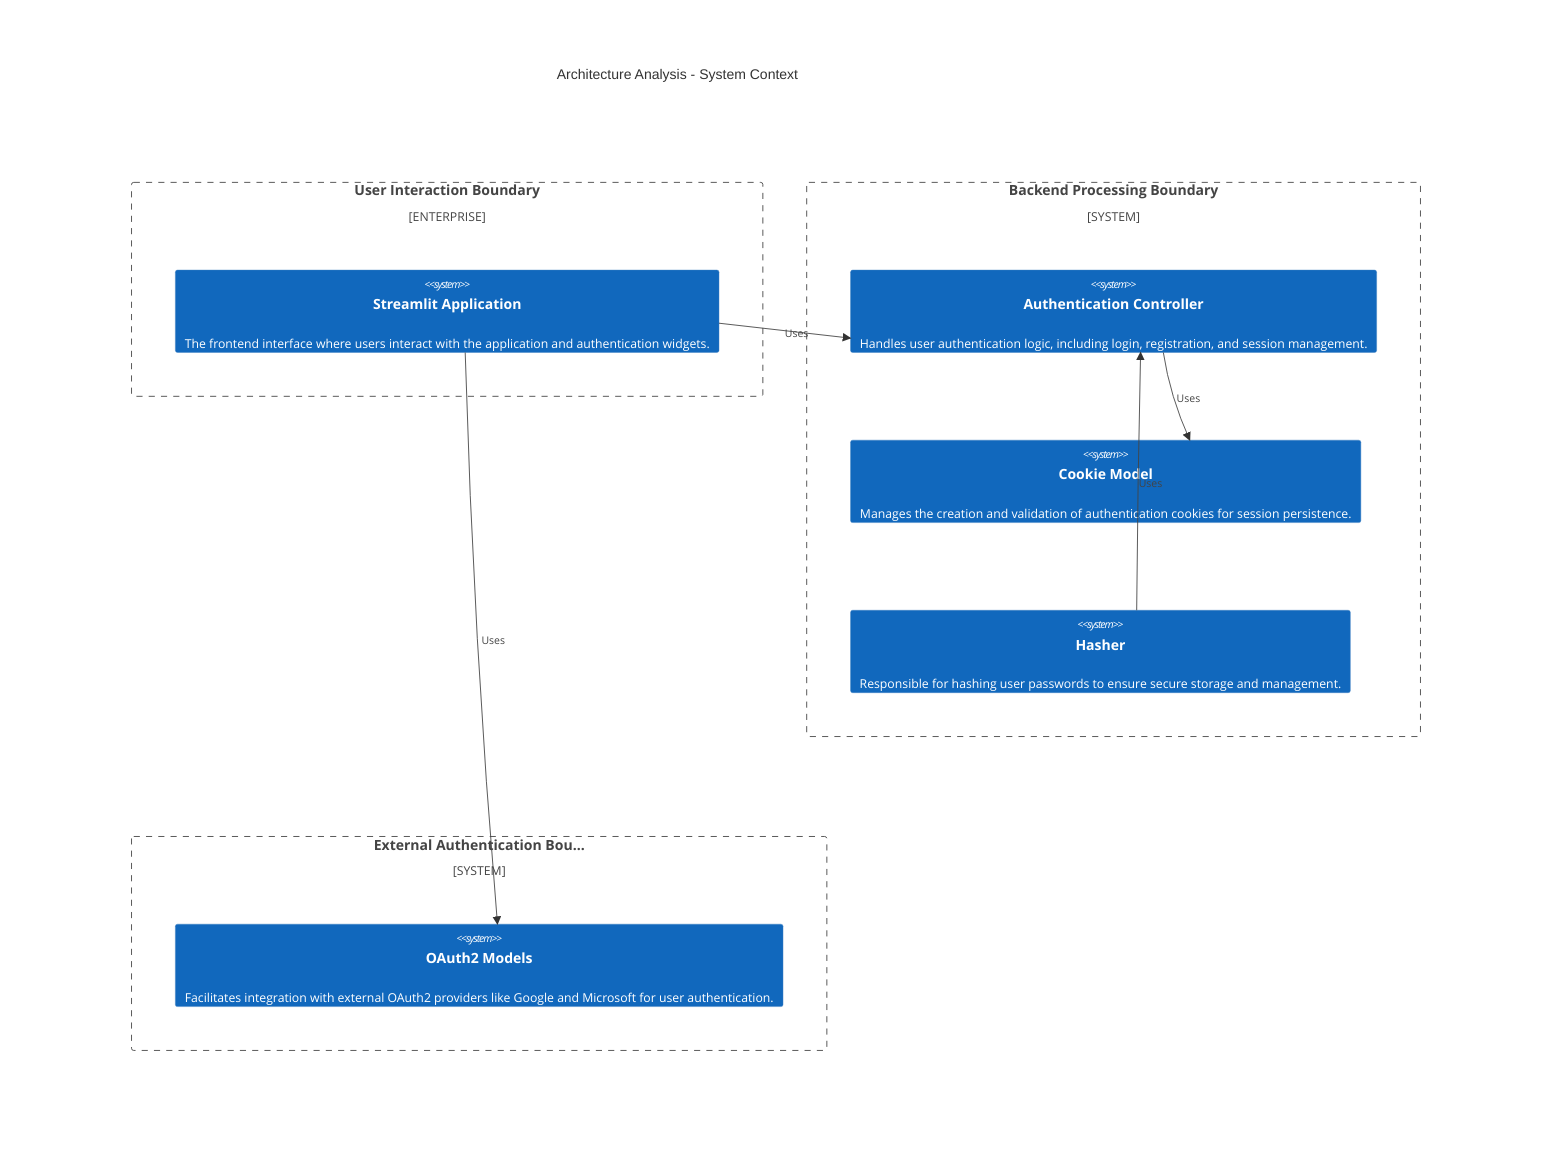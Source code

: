 C4Context
    title Architecture Analysis - System Context
    Enterprise_Boundary(tb_User_Interaction_Boundary, "User Interaction Boundary") {
        System(Streamlit_Application, "Streamlit Application", "The frontend interface where users interact with the application and authentication widgets.")
    }
    System_Boundary(tb_Backend_Processing_Boundary, "Backend Processing Boundary") {
        System(Authentication_Controller, "Authentication Controller", "Handles user authentication logic, including login, registration, and session management.")
        System(Cookie_Model, "Cookie Model", "Manages the creation and validation of authentication cookies for session persistence.")
        System(Hasher, "Hasher", "Responsible for hashing user passwords to ensure secure storage and management.")
    }
    System_Boundary(tb_External_Authentication_Boundary, "External Authentication Bou...") {
        System(OAuth2_Models, "OAuth2 Models", "Facilitates integration with external OAuth2 providers like Google and Microsoft for user authentication.")
    }

    Rel(Streamlit_Application, Authentication_Controller, "Uses")
    Rel(Authentication_Controller, Cookie_Model, "Uses")
    Rel(Streamlit_Application, OAuth2_Models, "Uses")
    Rel(Hasher, Authentication_Controller, "Uses")